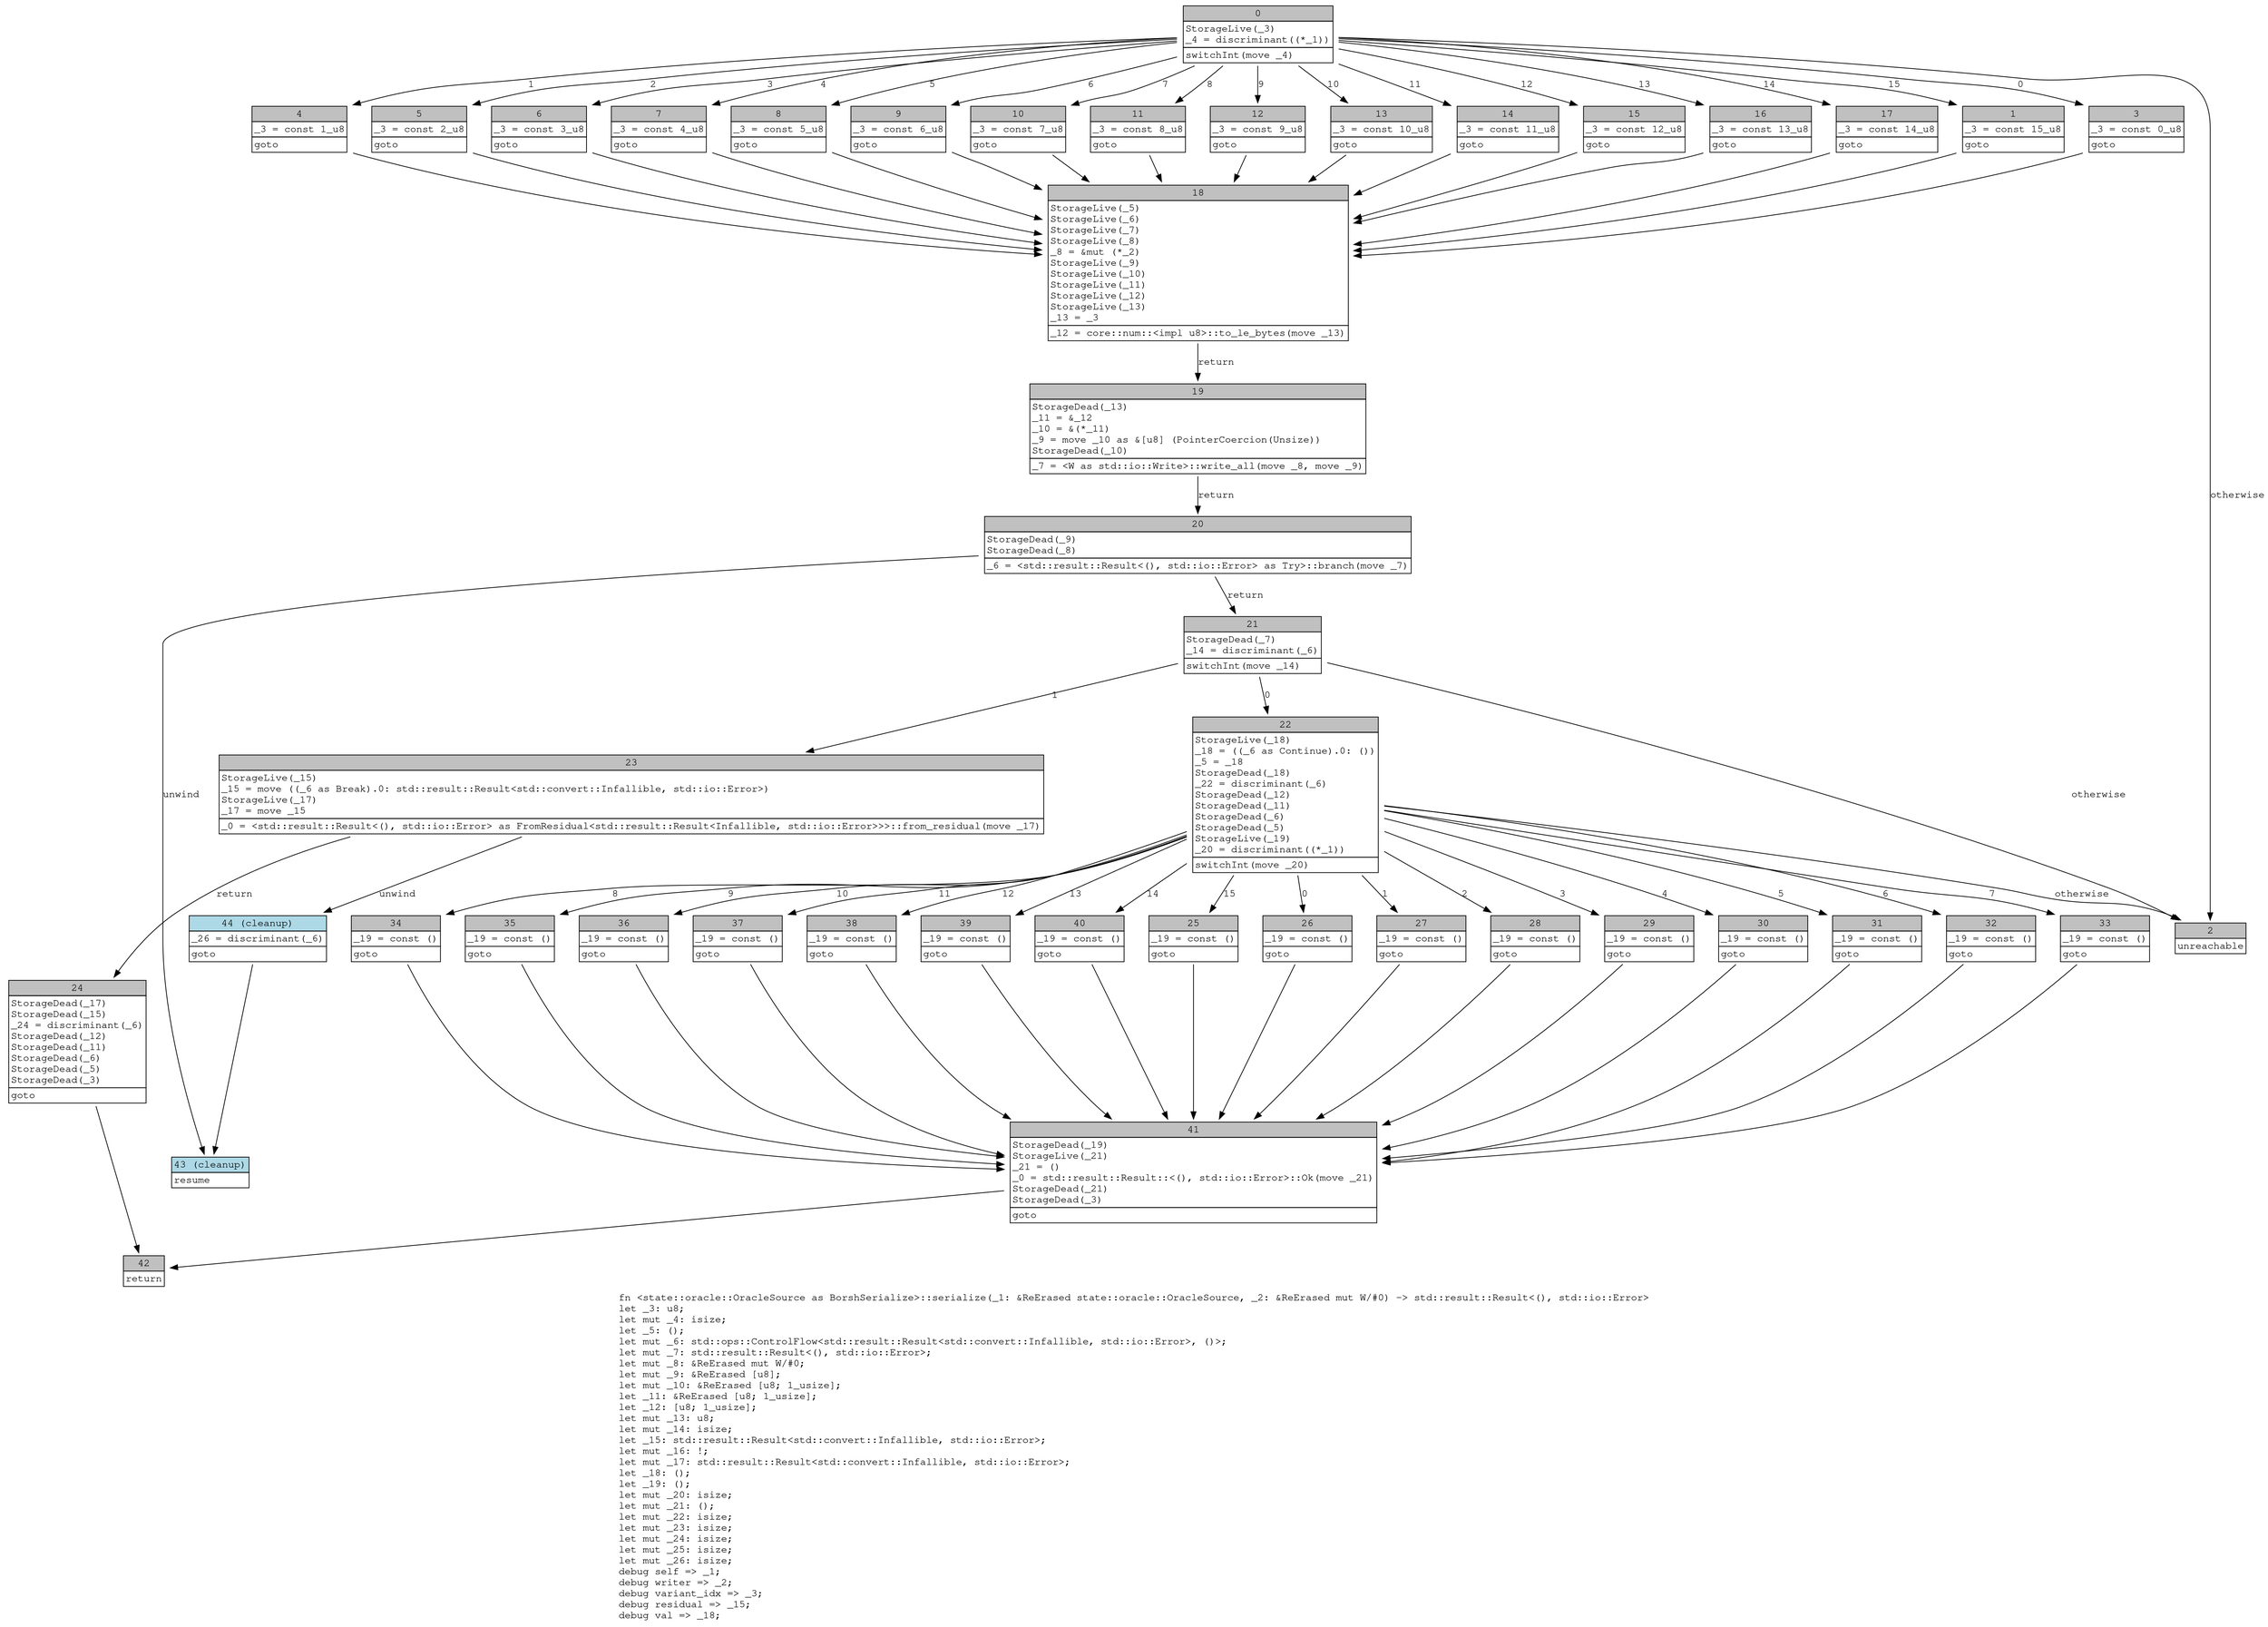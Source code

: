 digraph Mir_0_16716 {
    graph [fontname="Courier, monospace"];
    node [fontname="Courier, monospace"];
    edge [fontname="Courier, monospace"];
    label=<fn &lt;state::oracle::OracleSource as BorshSerialize&gt;::serialize(_1: &amp;ReErased state::oracle::OracleSource, _2: &amp;ReErased mut W/#0) -&gt; std::result::Result&lt;(), std::io::Error&gt;<br align="left"/>let _3: u8;<br align="left"/>let mut _4: isize;<br align="left"/>let _5: ();<br align="left"/>let mut _6: std::ops::ControlFlow&lt;std::result::Result&lt;std::convert::Infallible, std::io::Error&gt;, ()&gt;;<br align="left"/>let mut _7: std::result::Result&lt;(), std::io::Error&gt;;<br align="left"/>let mut _8: &amp;ReErased mut W/#0;<br align="left"/>let mut _9: &amp;ReErased [u8];<br align="left"/>let mut _10: &amp;ReErased [u8; 1_usize];<br align="left"/>let _11: &amp;ReErased [u8; 1_usize];<br align="left"/>let _12: [u8; 1_usize];<br align="left"/>let mut _13: u8;<br align="left"/>let mut _14: isize;<br align="left"/>let _15: std::result::Result&lt;std::convert::Infallible, std::io::Error&gt;;<br align="left"/>let mut _16: !;<br align="left"/>let mut _17: std::result::Result&lt;std::convert::Infallible, std::io::Error&gt;;<br align="left"/>let _18: ();<br align="left"/>let _19: ();<br align="left"/>let mut _20: isize;<br align="left"/>let mut _21: ();<br align="left"/>let mut _22: isize;<br align="left"/>let mut _23: isize;<br align="left"/>let mut _24: isize;<br align="left"/>let mut _25: isize;<br align="left"/>let mut _26: isize;<br align="left"/>debug self =&gt; _1;<br align="left"/>debug writer =&gt; _2;<br align="left"/>debug variant_idx =&gt; _3;<br align="left"/>debug residual =&gt; _15;<br align="left"/>debug val =&gt; _18;<br align="left"/>>;
    bb0__0_16716 [shape="none", label=<<table border="0" cellborder="1" cellspacing="0"><tr><td bgcolor="gray" align="center" colspan="1">0</td></tr><tr><td align="left" balign="left">StorageLive(_3)<br/>_4 = discriminant((*_1))<br/></td></tr><tr><td align="left">switchInt(move _4)</td></tr></table>>];
    bb1__0_16716 [shape="none", label=<<table border="0" cellborder="1" cellspacing="0"><tr><td bgcolor="gray" align="center" colspan="1">1</td></tr><tr><td align="left" balign="left">_3 = const 15_u8<br/></td></tr><tr><td align="left">goto</td></tr></table>>];
    bb2__0_16716 [shape="none", label=<<table border="0" cellborder="1" cellspacing="0"><tr><td bgcolor="gray" align="center" colspan="1">2</td></tr><tr><td align="left">unreachable</td></tr></table>>];
    bb3__0_16716 [shape="none", label=<<table border="0" cellborder="1" cellspacing="0"><tr><td bgcolor="gray" align="center" colspan="1">3</td></tr><tr><td align="left" balign="left">_3 = const 0_u8<br/></td></tr><tr><td align="left">goto</td></tr></table>>];
    bb4__0_16716 [shape="none", label=<<table border="0" cellborder="1" cellspacing="0"><tr><td bgcolor="gray" align="center" colspan="1">4</td></tr><tr><td align="left" balign="left">_3 = const 1_u8<br/></td></tr><tr><td align="left">goto</td></tr></table>>];
    bb5__0_16716 [shape="none", label=<<table border="0" cellborder="1" cellspacing="0"><tr><td bgcolor="gray" align="center" colspan="1">5</td></tr><tr><td align="left" balign="left">_3 = const 2_u8<br/></td></tr><tr><td align="left">goto</td></tr></table>>];
    bb6__0_16716 [shape="none", label=<<table border="0" cellborder="1" cellspacing="0"><tr><td bgcolor="gray" align="center" colspan="1">6</td></tr><tr><td align="left" balign="left">_3 = const 3_u8<br/></td></tr><tr><td align="left">goto</td></tr></table>>];
    bb7__0_16716 [shape="none", label=<<table border="0" cellborder="1" cellspacing="0"><tr><td bgcolor="gray" align="center" colspan="1">7</td></tr><tr><td align="left" balign="left">_3 = const 4_u8<br/></td></tr><tr><td align="left">goto</td></tr></table>>];
    bb8__0_16716 [shape="none", label=<<table border="0" cellborder="1" cellspacing="0"><tr><td bgcolor="gray" align="center" colspan="1">8</td></tr><tr><td align="left" balign="left">_3 = const 5_u8<br/></td></tr><tr><td align="left">goto</td></tr></table>>];
    bb9__0_16716 [shape="none", label=<<table border="0" cellborder="1" cellspacing="0"><tr><td bgcolor="gray" align="center" colspan="1">9</td></tr><tr><td align="left" balign="left">_3 = const 6_u8<br/></td></tr><tr><td align="left">goto</td></tr></table>>];
    bb10__0_16716 [shape="none", label=<<table border="0" cellborder="1" cellspacing="0"><tr><td bgcolor="gray" align="center" colspan="1">10</td></tr><tr><td align="left" balign="left">_3 = const 7_u8<br/></td></tr><tr><td align="left">goto</td></tr></table>>];
    bb11__0_16716 [shape="none", label=<<table border="0" cellborder="1" cellspacing="0"><tr><td bgcolor="gray" align="center" colspan="1">11</td></tr><tr><td align="left" balign="left">_3 = const 8_u8<br/></td></tr><tr><td align="left">goto</td></tr></table>>];
    bb12__0_16716 [shape="none", label=<<table border="0" cellborder="1" cellspacing="0"><tr><td bgcolor="gray" align="center" colspan="1">12</td></tr><tr><td align="left" balign="left">_3 = const 9_u8<br/></td></tr><tr><td align="left">goto</td></tr></table>>];
    bb13__0_16716 [shape="none", label=<<table border="0" cellborder="1" cellspacing="0"><tr><td bgcolor="gray" align="center" colspan="1">13</td></tr><tr><td align="left" balign="left">_3 = const 10_u8<br/></td></tr><tr><td align="left">goto</td></tr></table>>];
    bb14__0_16716 [shape="none", label=<<table border="0" cellborder="1" cellspacing="0"><tr><td bgcolor="gray" align="center" colspan="1">14</td></tr><tr><td align="left" balign="left">_3 = const 11_u8<br/></td></tr><tr><td align="left">goto</td></tr></table>>];
    bb15__0_16716 [shape="none", label=<<table border="0" cellborder="1" cellspacing="0"><tr><td bgcolor="gray" align="center" colspan="1">15</td></tr><tr><td align="left" balign="left">_3 = const 12_u8<br/></td></tr><tr><td align="left">goto</td></tr></table>>];
    bb16__0_16716 [shape="none", label=<<table border="0" cellborder="1" cellspacing="0"><tr><td bgcolor="gray" align="center" colspan="1">16</td></tr><tr><td align="left" balign="left">_3 = const 13_u8<br/></td></tr><tr><td align="left">goto</td></tr></table>>];
    bb17__0_16716 [shape="none", label=<<table border="0" cellborder="1" cellspacing="0"><tr><td bgcolor="gray" align="center" colspan="1">17</td></tr><tr><td align="left" balign="left">_3 = const 14_u8<br/></td></tr><tr><td align="left">goto</td></tr></table>>];
    bb18__0_16716 [shape="none", label=<<table border="0" cellborder="1" cellspacing="0"><tr><td bgcolor="gray" align="center" colspan="1">18</td></tr><tr><td align="left" balign="left">StorageLive(_5)<br/>StorageLive(_6)<br/>StorageLive(_7)<br/>StorageLive(_8)<br/>_8 = &amp;mut (*_2)<br/>StorageLive(_9)<br/>StorageLive(_10)<br/>StorageLive(_11)<br/>StorageLive(_12)<br/>StorageLive(_13)<br/>_13 = _3<br/></td></tr><tr><td align="left">_12 = core::num::&lt;impl u8&gt;::to_le_bytes(move _13)</td></tr></table>>];
    bb19__0_16716 [shape="none", label=<<table border="0" cellborder="1" cellspacing="0"><tr><td bgcolor="gray" align="center" colspan="1">19</td></tr><tr><td align="left" balign="left">StorageDead(_13)<br/>_11 = &amp;_12<br/>_10 = &amp;(*_11)<br/>_9 = move _10 as &amp;[u8] (PointerCoercion(Unsize))<br/>StorageDead(_10)<br/></td></tr><tr><td align="left">_7 = &lt;W as std::io::Write&gt;::write_all(move _8, move _9)</td></tr></table>>];
    bb20__0_16716 [shape="none", label=<<table border="0" cellborder="1" cellspacing="0"><tr><td bgcolor="gray" align="center" colspan="1">20</td></tr><tr><td align="left" balign="left">StorageDead(_9)<br/>StorageDead(_8)<br/></td></tr><tr><td align="left">_6 = &lt;std::result::Result&lt;(), std::io::Error&gt; as Try&gt;::branch(move _7)</td></tr></table>>];
    bb21__0_16716 [shape="none", label=<<table border="0" cellborder="1" cellspacing="0"><tr><td bgcolor="gray" align="center" colspan="1">21</td></tr><tr><td align="left" balign="left">StorageDead(_7)<br/>_14 = discriminant(_6)<br/></td></tr><tr><td align="left">switchInt(move _14)</td></tr></table>>];
    bb22__0_16716 [shape="none", label=<<table border="0" cellborder="1" cellspacing="0"><tr><td bgcolor="gray" align="center" colspan="1">22</td></tr><tr><td align="left" balign="left">StorageLive(_18)<br/>_18 = ((_6 as Continue).0: ())<br/>_5 = _18<br/>StorageDead(_18)<br/>_22 = discriminant(_6)<br/>StorageDead(_12)<br/>StorageDead(_11)<br/>StorageDead(_6)<br/>StorageDead(_5)<br/>StorageLive(_19)<br/>_20 = discriminant((*_1))<br/></td></tr><tr><td align="left">switchInt(move _20)</td></tr></table>>];
    bb23__0_16716 [shape="none", label=<<table border="0" cellborder="1" cellspacing="0"><tr><td bgcolor="gray" align="center" colspan="1">23</td></tr><tr><td align="left" balign="left">StorageLive(_15)<br/>_15 = move ((_6 as Break).0: std::result::Result&lt;std::convert::Infallible, std::io::Error&gt;)<br/>StorageLive(_17)<br/>_17 = move _15<br/></td></tr><tr><td align="left">_0 = &lt;std::result::Result&lt;(), std::io::Error&gt; as FromResidual&lt;std::result::Result&lt;Infallible, std::io::Error&gt;&gt;&gt;::from_residual(move _17)</td></tr></table>>];
    bb24__0_16716 [shape="none", label=<<table border="0" cellborder="1" cellspacing="0"><tr><td bgcolor="gray" align="center" colspan="1">24</td></tr><tr><td align="left" balign="left">StorageDead(_17)<br/>StorageDead(_15)<br/>_24 = discriminant(_6)<br/>StorageDead(_12)<br/>StorageDead(_11)<br/>StorageDead(_6)<br/>StorageDead(_5)<br/>StorageDead(_3)<br/></td></tr><tr><td align="left">goto</td></tr></table>>];
    bb25__0_16716 [shape="none", label=<<table border="0" cellborder="1" cellspacing="0"><tr><td bgcolor="gray" align="center" colspan="1">25</td></tr><tr><td align="left" balign="left">_19 = const ()<br/></td></tr><tr><td align="left">goto</td></tr></table>>];
    bb26__0_16716 [shape="none", label=<<table border="0" cellborder="1" cellspacing="0"><tr><td bgcolor="gray" align="center" colspan="1">26</td></tr><tr><td align="left" balign="left">_19 = const ()<br/></td></tr><tr><td align="left">goto</td></tr></table>>];
    bb27__0_16716 [shape="none", label=<<table border="0" cellborder="1" cellspacing="0"><tr><td bgcolor="gray" align="center" colspan="1">27</td></tr><tr><td align="left" balign="left">_19 = const ()<br/></td></tr><tr><td align="left">goto</td></tr></table>>];
    bb28__0_16716 [shape="none", label=<<table border="0" cellborder="1" cellspacing="0"><tr><td bgcolor="gray" align="center" colspan="1">28</td></tr><tr><td align="left" balign="left">_19 = const ()<br/></td></tr><tr><td align="left">goto</td></tr></table>>];
    bb29__0_16716 [shape="none", label=<<table border="0" cellborder="1" cellspacing="0"><tr><td bgcolor="gray" align="center" colspan="1">29</td></tr><tr><td align="left" balign="left">_19 = const ()<br/></td></tr><tr><td align="left">goto</td></tr></table>>];
    bb30__0_16716 [shape="none", label=<<table border="0" cellborder="1" cellspacing="0"><tr><td bgcolor="gray" align="center" colspan="1">30</td></tr><tr><td align="left" balign="left">_19 = const ()<br/></td></tr><tr><td align="left">goto</td></tr></table>>];
    bb31__0_16716 [shape="none", label=<<table border="0" cellborder="1" cellspacing="0"><tr><td bgcolor="gray" align="center" colspan="1">31</td></tr><tr><td align="left" balign="left">_19 = const ()<br/></td></tr><tr><td align="left">goto</td></tr></table>>];
    bb32__0_16716 [shape="none", label=<<table border="0" cellborder="1" cellspacing="0"><tr><td bgcolor="gray" align="center" colspan="1">32</td></tr><tr><td align="left" balign="left">_19 = const ()<br/></td></tr><tr><td align="left">goto</td></tr></table>>];
    bb33__0_16716 [shape="none", label=<<table border="0" cellborder="1" cellspacing="0"><tr><td bgcolor="gray" align="center" colspan="1">33</td></tr><tr><td align="left" balign="left">_19 = const ()<br/></td></tr><tr><td align="left">goto</td></tr></table>>];
    bb34__0_16716 [shape="none", label=<<table border="0" cellborder="1" cellspacing="0"><tr><td bgcolor="gray" align="center" colspan="1">34</td></tr><tr><td align="left" balign="left">_19 = const ()<br/></td></tr><tr><td align="left">goto</td></tr></table>>];
    bb35__0_16716 [shape="none", label=<<table border="0" cellborder="1" cellspacing="0"><tr><td bgcolor="gray" align="center" colspan="1">35</td></tr><tr><td align="left" balign="left">_19 = const ()<br/></td></tr><tr><td align="left">goto</td></tr></table>>];
    bb36__0_16716 [shape="none", label=<<table border="0" cellborder="1" cellspacing="0"><tr><td bgcolor="gray" align="center" colspan="1">36</td></tr><tr><td align="left" balign="left">_19 = const ()<br/></td></tr><tr><td align="left">goto</td></tr></table>>];
    bb37__0_16716 [shape="none", label=<<table border="0" cellborder="1" cellspacing="0"><tr><td bgcolor="gray" align="center" colspan="1">37</td></tr><tr><td align="left" balign="left">_19 = const ()<br/></td></tr><tr><td align="left">goto</td></tr></table>>];
    bb38__0_16716 [shape="none", label=<<table border="0" cellborder="1" cellspacing="0"><tr><td bgcolor="gray" align="center" colspan="1">38</td></tr><tr><td align="left" balign="left">_19 = const ()<br/></td></tr><tr><td align="left">goto</td></tr></table>>];
    bb39__0_16716 [shape="none", label=<<table border="0" cellborder="1" cellspacing="0"><tr><td bgcolor="gray" align="center" colspan="1">39</td></tr><tr><td align="left" balign="left">_19 = const ()<br/></td></tr><tr><td align="left">goto</td></tr></table>>];
    bb40__0_16716 [shape="none", label=<<table border="0" cellborder="1" cellspacing="0"><tr><td bgcolor="gray" align="center" colspan="1">40</td></tr><tr><td align="left" balign="left">_19 = const ()<br/></td></tr><tr><td align="left">goto</td></tr></table>>];
    bb41__0_16716 [shape="none", label=<<table border="0" cellborder="1" cellspacing="0"><tr><td bgcolor="gray" align="center" colspan="1">41</td></tr><tr><td align="left" balign="left">StorageDead(_19)<br/>StorageLive(_21)<br/>_21 = ()<br/>_0 = std::result::Result::&lt;(), std::io::Error&gt;::Ok(move _21)<br/>StorageDead(_21)<br/>StorageDead(_3)<br/></td></tr><tr><td align="left">goto</td></tr></table>>];
    bb42__0_16716 [shape="none", label=<<table border="0" cellborder="1" cellspacing="0"><tr><td bgcolor="gray" align="center" colspan="1">42</td></tr><tr><td align="left">return</td></tr></table>>];
    bb43__0_16716 [shape="none", label=<<table border="0" cellborder="1" cellspacing="0"><tr><td bgcolor="lightblue" align="center" colspan="1">43 (cleanup)</td></tr><tr><td align="left">resume</td></tr></table>>];
    bb44__0_16716 [shape="none", label=<<table border="0" cellborder="1" cellspacing="0"><tr><td bgcolor="lightblue" align="center" colspan="1">44 (cleanup)</td></tr><tr><td align="left" balign="left">_26 = discriminant(_6)<br/></td></tr><tr><td align="left">goto</td></tr></table>>];
    bb0__0_16716 -> bb3__0_16716 [label="0"];
    bb0__0_16716 -> bb4__0_16716 [label="1"];
    bb0__0_16716 -> bb5__0_16716 [label="2"];
    bb0__0_16716 -> bb6__0_16716 [label="3"];
    bb0__0_16716 -> bb7__0_16716 [label="4"];
    bb0__0_16716 -> bb8__0_16716 [label="5"];
    bb0__0_16716 -> bb9__0_16716 [label="6"];
    bb0__0_16716 -> bb10__0_16716 [label="7"];
    bb0__0_16716 -> bb11__0_16716 [label="8"];
    bb0__0_16716 -> bb12__0_16716 [label="9"];
    bb0__0_16716 -> bb13__0_16716 [label="10"];
    bb0__0_16716 -> bb14__0_16716 [label="11"];
    bb0__0_16716 -> bb15__0_16716 [label="12"];
    bb0__0_16716 -> bb16__0_16716 [label="13"];
    bb0__0_16716 -> bb17__0_16716 [label="14"];
    bb0__0_16716 -> bb1__0_16716 [label="15"];
    bb0__0_16716 -> bb2__0_16716 [label="otherwise"];
    bb1__0_16716 -> bb18__0_16716 [label=""];
    bb3__0_16716 -> bb18__0_16716 [label=""];
    bb4__0_16716 -> bb18__0_16716 [label=""];
    bb5__0_16716 -> bb18__0_16716 [label=""];
    bb6__0_16716 -> bb18__0_16716 [label=""];
    bb7__0_16716 -> bb18__0_16716 [label=""];
    bb8__0_16716 -> bb18__0_16716 [label=""];
    bb9__0_16716 -> bb18__0_16716 [label=""];
    bb10__0_16716 -> bb18__0_16716 [label=""];
    bb11__0_16716 -> bb18__0_16716 [label=""];
    bb12__0_16716 -> bb18__0_16716 [label=""];
    bb13__0_16716 -> bb18__0_16716 [label=""];
    bb14__0_16716 -> bb18__0_16716 [label=""];
    bb15__0_16716 -> bb18__0_16716 [label=""];
    bb16__0_16716 -> bb18__0_16716 [label=""];
    bb17__0_16716 -> bb18__0_16716 [label=""];
    bb18__0_16716 -> bb19__0_16716 [label="return"];
    bb19__0_16716 -> bb20__0_16716 [label="return"];
    bb20__0_16716 -> bb21__0_16716 [label="return"];
    bb20__0_16716 -> bb43__0_16716 [label="unwind"];
    bb21__0_16716 -> bb22__0_16716 [label="0"];
    bb21__0_16716 -> bb23__0_16716 [label="1"];
    bb21__0_16716 -> bb2__0_16716 [label="otherwise"];
    bb22__0_16716 -> bb26__0_16716 [label="0"];
    bb22__0_16716 -> bb27__0_16716 [label="1"];
    bb22__0_16716 -> bb28__0_16716 [label="2"];
    bb22__0_16716 -> bb29__0_16716 [label="3"];
    bb22__0_16716 -> bb30__0_16716 [label="4"];
    bb22__0_16716 -> bb31__0_16716 [label="5"];
    bb22__0_16716 -> bb32__0_16716 [label="6"];
    bb22__0_16716 -> bb33__0_16716 [label="7"];
    bb22__0_16716 -> bb34__0_16716 [label="8"];
    bb22__0_16716 -> bb35__0_16716 [label="9"];
    bb22__0_16716 -> bb36__0_16716 [label="10"];
    bb22__0_16716 -> bb37__0_16716 [label="11"];
    bb22__0_16716 -> bb38__0_16716 [label="12"];
    bb22__0_16716 -> bb39__0_16716 [label="13"];
    bb22__0_16716 -> bb40__0_16716 [label="14"];
    bb22__0_16716 -> bb25__0_16716 [label="15"];
    bb22__0_16716 -> bb2__0_16716 [label="otherwise"];
    bb23__0_16716 -> bb24__0_16716 [label="return"];
    bb23__0_16716 -> bb44__0_16716 [label="unwind"];
    bb24__0_16716 -> bb42__0_16716 [label=""];
    bb25__0_16716 -> bb41__0_16716 [label=""];
    bb26__0_16716 -> bb41__0_16716 [label=""];
    bb27__0_16716 -> bb41__0_16716 [label=""];
    bb28__0_16716 -> bb41__0_16716 [label=""];
    bb29__0_16716 -> bb41__0_16716 [label=""];
    bb30__0_16716 -> bb41__0_16716 [label=""];
    bb31__0_16716 -> bb41__0_16716 [label=""];
    bb32__0_16716 -> bb41__0_16716 [label=""];
    bb33__0_16716 -> bb41__0_16716 [label=""];
    bb34__0_16716 -> bb41__0_16716 [label=""];
    bb35__0_16716 -> bb41__0_16716 [label=""];
    bb36__0_16716 -> bb41__0_16716 [label=""];
    bb37__0_16716 -> bb41__0_16716 [label=""];
    bb38__0_16716 -> bb41__0_16716 [label=""];
    bb39__0_16716 -> bb41__0_16716 [label=""];
    bb40__0_16716 -> bb41__0_16716 [label=""];
    bb41__0_16716 -> bb42__0_16716 [label=""];
    bb44__0_16716 -> bb43__0_16716 [label=""];
}
